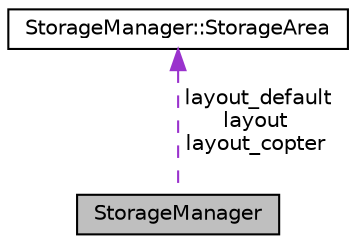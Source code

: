 digraph "StorageManager"
{
 // INTERACTIVE_SVG=YES
  edge [fontname="Helvetica",fontsize="10",labelfontname="Helvetica",labelfontsize="10"];
  node [fontname="Helvetica",fontsize="10",shape=record];
  Node1 [label="StorageManager",height=0.2,width=0.4,color="black", fillcolor="grey75", style="filled" fontcolor="black"];
  Node2 -> Node1 [dir="back",color="darkorchid3",fontsize="10",style="dashed",label=" layout_default\nlayout\nlayout_copter" ,fontname="Helvetica"];
  Node2 [label="StorageManager::StorageArea",height=0.2,width=0.4,color="black", fillcolor="white", style="filled",URL="$structStorageManager_1_1StorageArea.html"];
}
